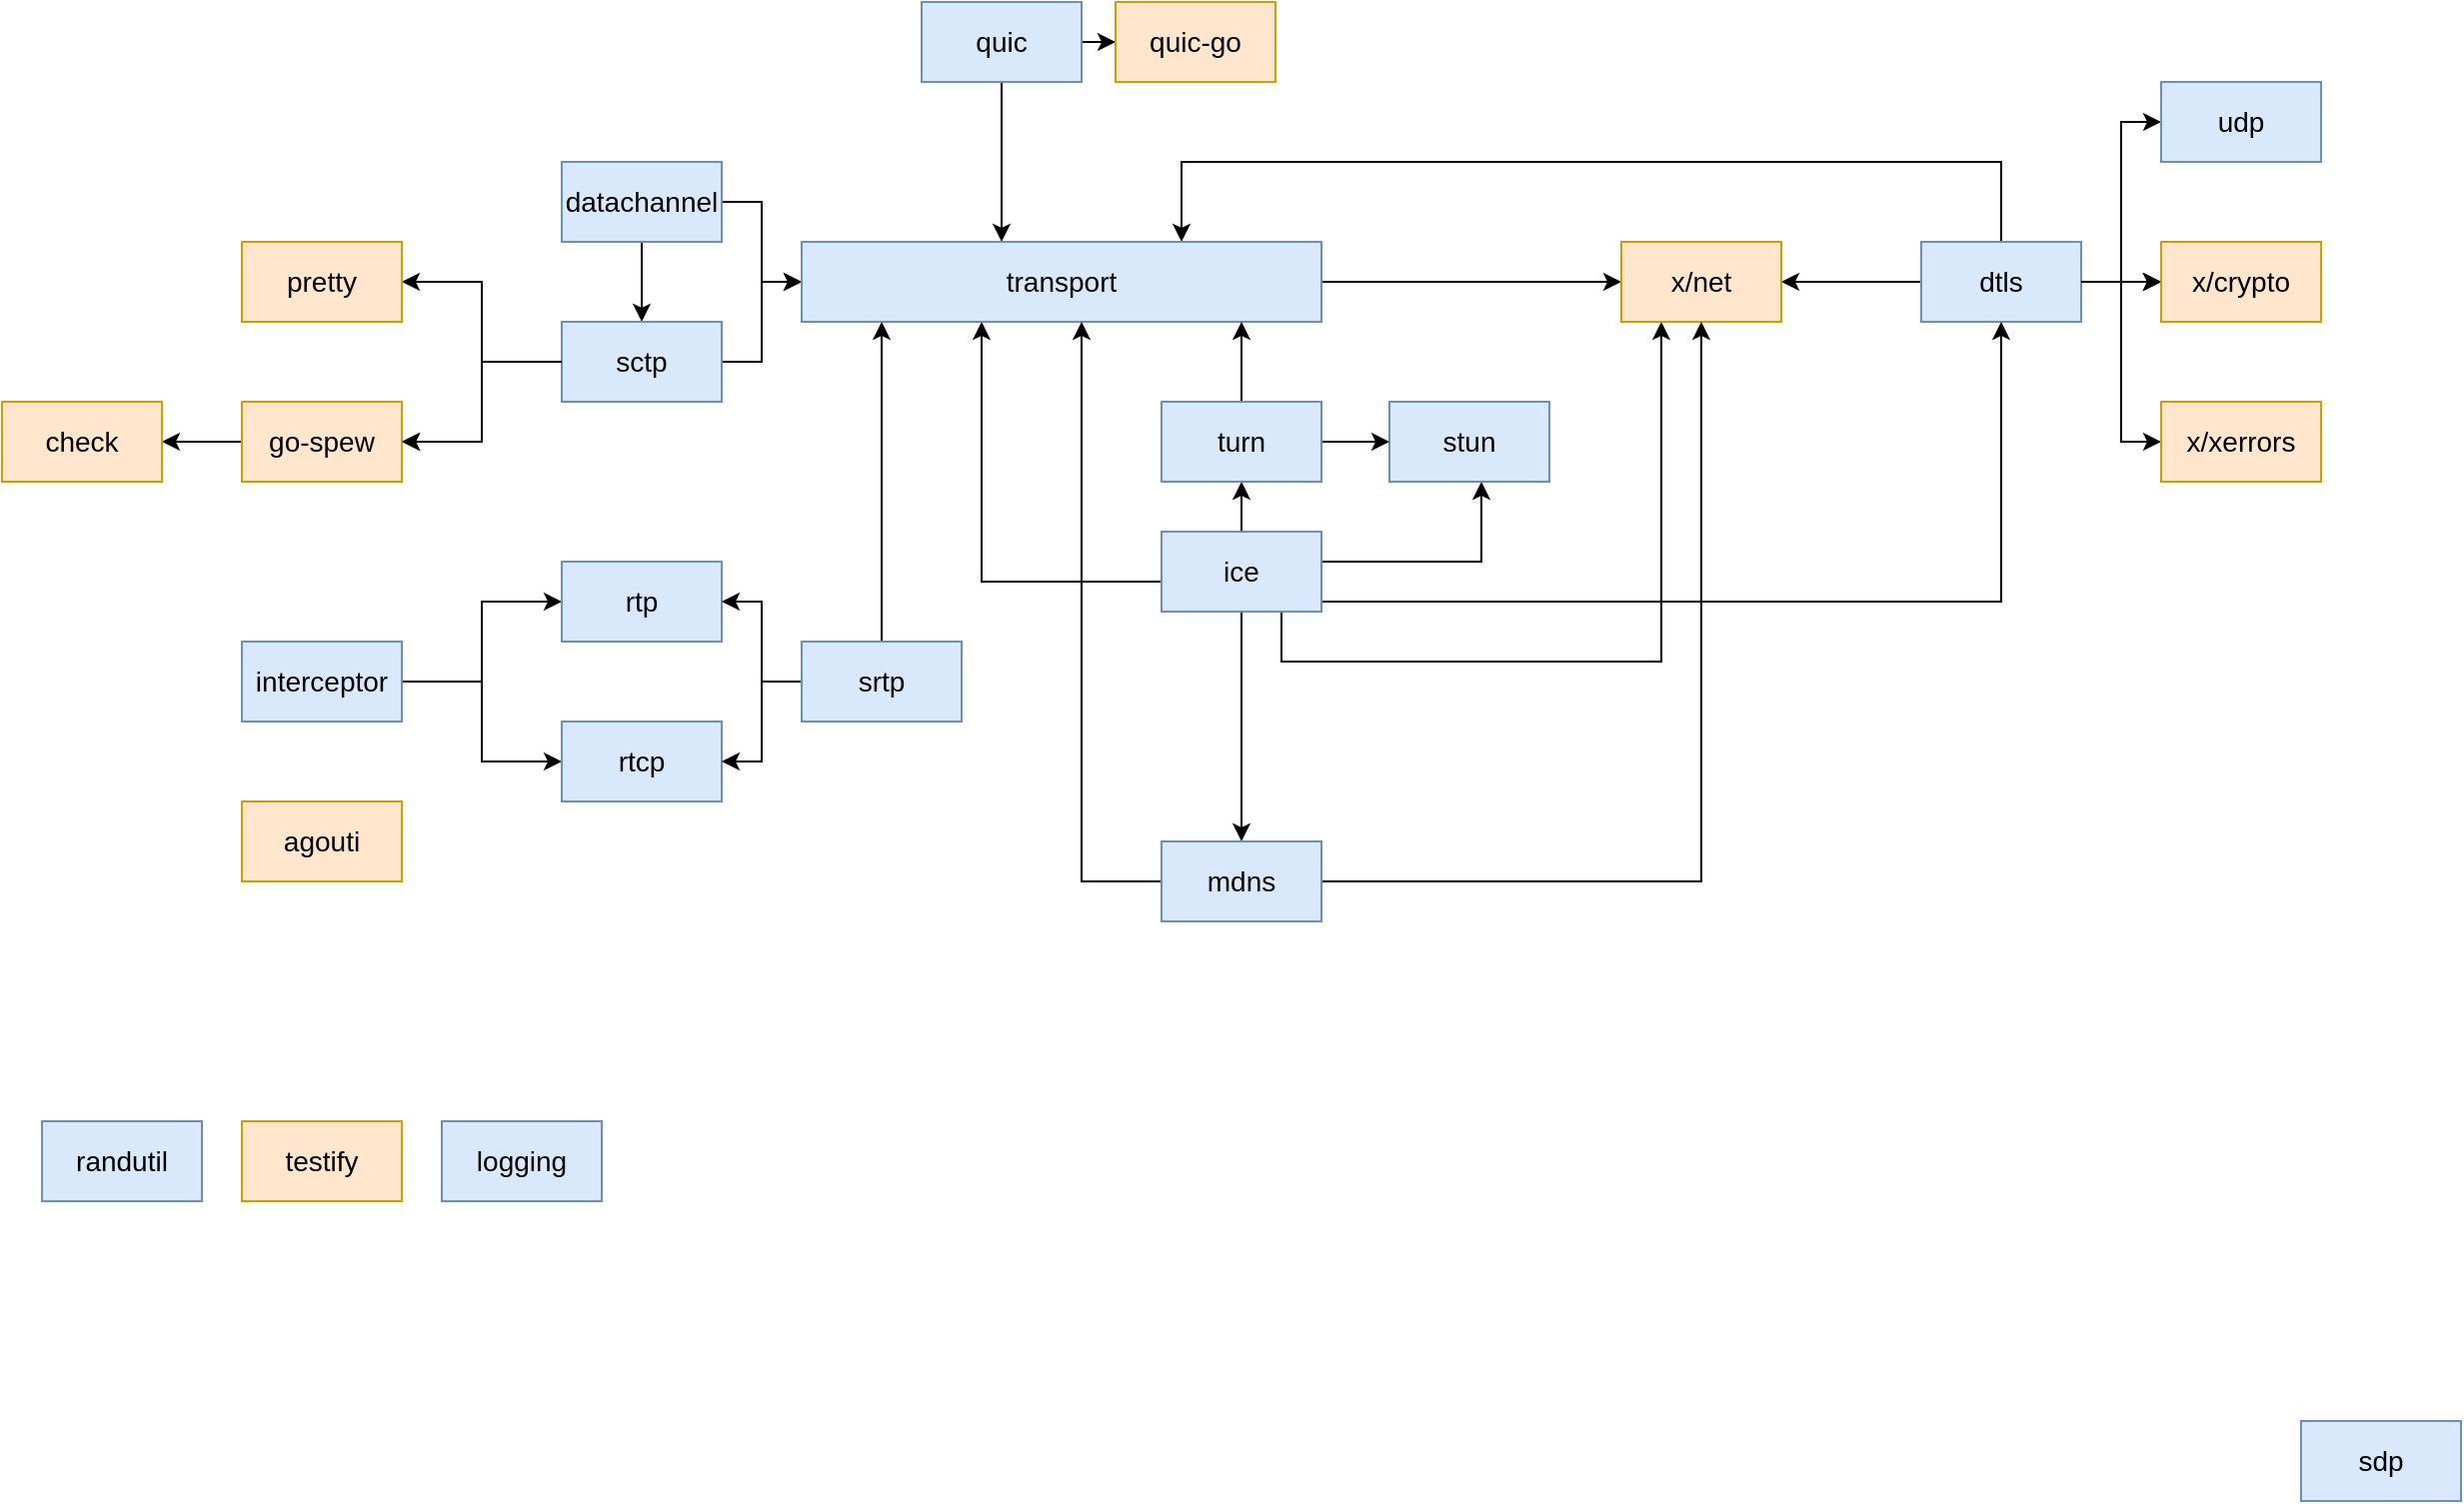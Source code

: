 <mxfile version="13.5.4" type="github">
  <diagram id="Lim0YgTXz2O0rFs0yIkb" name="webrtc">
    <mxGraphModel dx="2317" dy="607" grid="1" gridSize="10" guides="1" tooltips="1" connect="1" arrows="1" fold="1" page="1" pageScale="1" pageWidth="827" pageHeight="1169" math="0" shadow="0">
      <root>
        <mxCell id="0" />
        <mxCell id="1" parent="0" />
        <mxCell id="bV21DThOPWdY1BmrYom6-17" style="edgeStyle=orthogonalEdgeStyle;rounded=0;orthogonalLoop=1;jettySize=auto;html=1;fontSize=14;" edge="1" parent="1" source="bV21DThOPWdY1BmrYom6-1" target="bV21DThOPWdY1BmrYom6-10">
          <mxGeometry relative="1" as="geometry" />
        </mxCell>
        <mxCell id="bV21DThOPWdY1BmrYom6-19" style="edgeStyle=orthogonalEdgeStyle;rounded=0;orthogonalLoop=1;jettySize=auto;html=1;fontSize=14;" edge="1" parent="1" source="bV21DThOPWdY1BmrYom6-1" target="bV21DThOPWdY1BmrYom6-13">
          <mxGeometry relative="1" as="geometry" />
        </mxCell>
        <mxCell id="bV21DThOPWdY1BmrYom6-1" value="datachannel" style="rounded=0;whiteSpace=wrap;html=1;fontSize=14;fillColor=#dae8fc;strokeColor=#6c8ebf;" vertex="1" parent="1">
          <mxGeometry x="-80" y="360" width="80" height="40" as="geometry" />
        </mxCell>
        <mxCell id="bV21DThOPWdY1BmrYom6-58" style="edgeStyle=orthogonalEdgeStyle;rounded=0;orthogonalLoop=1;jettySize=auto;html=1;fontSize=14;" edge="1" parent="1" source="bV21DThOPWdY1BmrYom6-2" target="bV21DThOPWdY1BmrYom6-13">
          <mxGeometry relative="1" as="geometry">
            <Array as="points">
              <mxPoint x="640" y="360" />
              <mxPoint x="230" y="360" />
            </Array>
          </mxGeometry>
        </mxCell>
        <mxCell id="bV21DThOPWdY1BmrYom6-60" style="edgeStyle=orthogonalEdgeStyle;rounded=0;orthogonalLoop=1;jettySize=auto;html=1;fontSize=14;" edge="1" parent="1" source="bV21DThOPWdY1BmrYom6-2" target="bV21DThOPWdY1BmrYom6-59">
          <mxGeometry relative="1" as="geometry">
            <Array as="points">
              <mxPoint x="700" y="420" />
              <mxPoint x="700" y="340" />
            </Array>
          </mxGeometry>
        </mxCell>
        <mxCell id="bV21DThOPWdY1BmrYom6-61" style="edgeStyle=orthogonalEdgeStyle;rounded=0;orthogonalLoop=1;jettySize=auto;html=1;fontSize=14;" edge="1" parent="1" source="bV21DThOPWdY1BmrYom6-2" target="bV21DThOPWdY1BmrYom6-16">
          <mxGeometry relative="1" as="geometry">
            <Array as="points">
              <mxPoint x="560" y="420" />
              <mxPoint x="560" y="420" />
            </Array>
          </mxGeometry>
        </mxCell>
        <mxCell id="bV21DThOPWdY1BmrYom6-64" style="edgeStyle=orthogonalEdgeStyle;rounded=0;orthogonalLoop=1;jettySize=auto;html=1;fontSize=14;" edge="1" parent="1" source="bV21DThOPWdY1BmrYom6-2" target="bV21DThOPWdY1BmrYom6-63">
          <mxGeometry relative="1" as="geometry" />
        </mxCell>
        <mxCell id="bV21DThOPWdY1BmrYom6-83" style="edgeStyle=orthogonalEdgeStyle;rounded=0;orthogonalLoop=1;jettySize=auto;html=1;fontSize=14;" edge="1" parent="1" source="bV21DThOPWdY1BmrYom6-2" target="bV21DThOPWdY1BmrYom6-62">
          <mxGeometry relative="1" as="geometry">
            <Array as="points">
              <mxPoint x="700" y="420" />
              <mxPoint x="700" y="500" />
            </Array>
          </mxGeometry>
        </mxCell>
        <mxCell id="bV21DThOPWdY1BmrYom6-2" value="dtls" style="rounded=0;whiteSpace=wrap;html=1;fontSize=14;fillColor=#dae8fc;strokeColor=#6c8ebf;" vertex="1" parent="1">
          <mxGeometry x="600" y="400" width="80" height="40" as="geometry" />
        </mxCell>
        <mxCell id="bV21DThOPWdY1BmrYom6-36" style="edgeStyle=orthogonalEdgeStyle;rounded=0;orthogonalLoop=1;jettySize=auto;html=1;fontSize=14;" edge="1" parent="1" source="bV21DThOPWdY1BmrYom6-3" target="bV21DThOPWdY1BmrYom6-2">
          <mxGeometry relative="1" as="geometry">
            <Array as="points">
              <mxPoint x="640" y="580" />
            </Array>
          </mxGeometry>
        </mxCell>
        <mxCell id="bV21DThOPWdY1BmrYom6-40" style="edgeStyle=orthogonalEdgeStyle;rounded=0;orthogonalLoop=1;jettySize=auto;html=1;fontSize=14;" edge="1" parent="1" source="bV21DThOPWdY1BmrYom6-3" target="bV21DThOPWdY1BmrYom6-39">
          <mxGeometry relative="1" as="geometry">
            <Array as="points">
              <mxPoint x="260" y="720" />
            </Array>
          </mxGeometry>
        </mxCell>
        <mxCell id="bV21DThOPWdY1BmrYom6-42" style="edgeStyle=orthogonalEdgeStyle;rounded=0;orthogonalLoop=1;jettySize=auto;html=1;fontSize=14;" edge="1" parent="1" source="bV21DThOPWdY1BmrYom6-3" target="bV21DThOPWdY1BmrYom6-41">
          <mxGeometry relative="1" as="geometry">
            <Array as="points">
              <mxPoint x="380" y="560" />
            </Array>
          </mxGeometry>
        </mxCell>
        <mxCell id="bV21DThOPWdY1BmrYom6-43" style="edgeStyle=orthogonalEdgeStyle;rounded=0;orthogonalLoop=1;jettySize=auto;html=1;fontSize=14;" edge="1" parent="1" source="bV21DThOPWdY1BmrYom6-3" target="bV21DThOPWdY1BmrYom6-13">
          <mxGeometry relative="1" as="geometry">
            <Array as="points">
              <mxPoint x="130" y="570" />
            </Array>
          </mxGeometry>
        </mxCell>
        <mxCell id="bV21DThOPWdY1BmrYom6-45" style="edgeStyle=orthogonalEdgeStyle;rounded=0;orthogonalLoop=1;jettySize=auto;html=1;fontSize=14;" edge="1" parent="1" source="bV21DThOPWdY1BmrYom6-3" target="bV21DThOPWdY1BmrYom6-44">
          <mxGeometry relative="1" as="geometry" />
        </mxCell>
        <mxCell id="bV21DThOPWdY1BmrYom6-47" style="edgeStyle=orthogonalEdgeStyle;rounded=0;orthogonalLoop=1;jettySize=auto;html=1;fontSize=14;" edge="1" parent="1" source="bV21DThOPWdY1BmrYom6-3" target="bV21DThOPWdY1BmrYom6-16">
          <mxGeometry relative="1" as="geometry">
            <Array as="points">
              <mxPoint x="280" y="610" />
              <mxPoint x="470" y="610" />
            </Array>
          </mxGeometry>
        </mxCell>
        <mxCell id="bV21DThOPWdY1BmrYom6-3" value="ice" style="rounded=0;whiteSpace=wrap;html=1;fontSize=14;fillColor=#dae8fc;strokeColor=#6c8ebf;" vertex="1" parent="1">
          <mxGeometry x="220" y="545" width="80" height="40" as="geometry" />
        </mxCell>
        <mxCell id="bV21DThOPWdY1BmrYom6-34" style="edgeStyle=orthogonalEdgeStyle;rounded=0;orthogonalLoop=1;jettySize=auto;html=1;fontSize=14;" edge="1" parent="1" source="bV21DThOPWdY1BmrYom6-4" target="bV21DThOPWdY1BmrYom6-9">
          <mxGeometry relative="1" as="geometry">
            <mxPoint x="-240" y="520" as="targetPoint" />
          </mxGeometry>
        </mxCell>
        <mxCell id="bV21DThOPWdY1BmrYom6-35" style="edgeStyle=orthogonalEdgeStyle;rounded=0;orthogonalLoop=1;jettySize=auto;html=1;fontSize=14;" edge="1" parent="1" source="bV21DThOPWdY1BmrYom6-4" target="bV21DThOPWdY1BmrYom6-8">
          <mxGeometry relative="1" as="geometry" />
        </mxCell>
        <mxCell id="bV21DThOPWdY1BmrYom6-4" value="interceptor" style="rounded=0;whiteSpace=wrap;html=1;fontSize=14;fillColor=#dae8fc;strokeColor=#6c8ebf;" vertex="1" parent="1">
          <mxGeometry x="-240" y="600" width="80" height="40" as="geometry" />
        </mxCell>
        <mxCell id="bV21DThOPWdY1BmrYom6-5" value="logging" style="rounded=0;whiteSpace=wrap;html=1;fontSize=14;fillColor=#dae8fc;strokeColor=#6c8ebf;" vertex="1" parent="1">
          <mxGeometry x="-140" y="840" width="80" height="40" as="geometry" />
        </mxCell>
        <mxCell id="bV21DThOPWdY1BmrYom6-69" style="edgeStyle=orthogonalEdgeStyle;rounded=0;orthogonalLoop=1;jettySize=auto;html=1;fontSize=14;" edge="1" parent="1" source="bV21DThOPWdY1BmrYom6-6" target="bV21DThOPWdY1BmrYom6-13">
          <mxGeometry relative="1" as="geometry">
            <Array as="points">
              <mxPoint x="140" y="380" />
              <mxPoint x="140" y="380" />
            </Array>
          </mxGeometry>
        </mxCell>
        <mxCell id="bV21DThOPWdY1BmrYom6-72" style="edgeStyle=orthogonalEdgeStyle;rounded=0;orthogonalLoop=1;jettySize=auto;html=1;fontSize=14;" edge="1" parent="1" source="bV21DThOPWdY1BmrYom6-6" target="bV21DThOPWdY1BmrYom6-71">
          <mxGeometry relative="1" as="geometry" />
        </mxCell>
        <mxCell id="bV21DThOPWdY1BmrYom6-6" value="quic" style="rounded=0;whiteSpace=wrap;html=1;fontSize=14;fillColor=#dae8fc;strokeColor=#6c8ebf;" vertex="1" parent="1">
          <mxGeometry x="100" y="280" width="80" height="40" as="geometry" />
        </mxCell>
        <mxCell id="bV21DThOPWdY1BmrYom6-7" value="randutil" style="rounded=0;whiteSpace=wrap;html=1;fontSize=14;fillColor=#dae8fc;strokeColor=#6c8ebf;" vertex="1" parent="1">
          <mxGeometry x="-340" y="840" width="80" height="40" as="geometry" />
        </mxCell>
        <mxCell id="bV21DThOPWdY1BmrYom6-8" value="rtcp" style="rounded=0;whiteSpace=wrap;html=1;fontSize=14;fillColor=#dae8fc;strokeColor=#6c8ebf;" vertex="1" parent="1">
          <mxGeometry x="-80" y="640" width="80" height="40" as="geometry" />
        </mxCell>
        <mxCell id="bV21DThOPWdY1BmrYom6-9" value="rtp" style="rounded=0;whiteSpace=wrap;html=1;fontSize=14;fillColor=#dae8fc;strokeColor=#6c8ebf;" vertex="1" parent="1">
          <mxGeometry x="-80" y="560" width="80" height="40" as="geometry" />
        </mxCell>
        <mxCell id="bV21DThOPWdY1BmrYom6-23" style="edgeStyle=orthogonalEdgeStyle;rounded=0;orthogonalLoop=1;jettySize=auto;html=1;fontSize=14;" edge="1" parent="1" source="bV21DThOPWdY1BmrYom6-10" target="bV21DThOPWdY1BmrYom6-13">
          <mxGeometry relative="1" as="geometry" />
        </mxCell>
        <mxCell id="bV21DThOPWdY1BmrYom6-27" style="edgeStyle=orthogonalEdgeStyle;rounded=0;orthogonalLoop=1;jettySize=auto;html=1;fontSize=14;" edge="1" parent="1" source="bV21DThOPWdY1BmrYom6-10" target="bV21DThOPWdY1BmrYom6-25">
          <mxGeometry relative="1" as="geometry" />
        </mxCell>
        <mxCell id="bV21DThOPWdY1BmrYom6-28" style="edgeStyle=orthogonalEdgeStyle;rounded=0;orthogonalLoop=1;jettySize=auto;html=1;fontSize=14;" edge="1" parent="1" source="bV21DThOPWdY1BmrYom6-10" target="bV21DThOPWdY1BmrYom6-26">
          <mxGeometry relative="1" as="geometry" />
        </mxCell>
        <mxCell id="bV21DThOPWdY1BmrYom6-30" style="edgeStyle=orthogonalEdgeStyle;rounded=0;orthogonalLoop=1;jettySize=auto;html=1;fontSize=14;" edge="1" parent="1" source="bV21DThOPWdY1BmrYom6-25" target="bV21DThOPWdY1BmrYom6-29">
          <mxGeometry relative="1" as="geometry" />
        </mxCell>
        <mxCell id="bV21DThOPWdY1BmrYom6-10" value="sctp" style="rounded=0;whiteSpace=wrap;html=1;fontSize=14;fillColor=#dae8fc;strokeColor=#6c8ebf;" vertex="1" parent="1">
          <mxGeometry x="-80" y="440" width="80" height="40" as="geometry" />
        </mxCell>
        <mxCell id="bV21DThOPWdY1BmrYom6-11" value="sdp" style="rounded=0;whiteSpace=wrap;html=1;fontSize=14;fillColor=#dae8fc;strokeColor=#6c8ebf;" vertex="1" parent="1">
          <mxGeometry x="790" y="990" width="80" height="40" as="geometry" />
        </mxCell>
        <mxCell id="bV21DThOPWdY1BmrYom6-77" style="edgeStyle=orthogonalEdgeStyle;rounded=0;orthogonalLoop=1;jettySize=auto;html=1;fontSize=14;" edge="1" parent="1" source="bV21DThOPWdY1BmrYom6-12" target="bV21DThOPWdY1BmrYom6-13">
          <mxGeometry relative="1" as="geometry">
            <Array as="points">
              <mxPoint x="80" y="480" />
              <mxPoint x="80" y="480" />
            </Array>
          </mxGeometry>
        </mxCell>
        <mxCell id="bV21DThOPWdY1BmrYom6-78" style="edgeStyle=orthogonalEdgeStyle;rounded=0;orthogonalLoop=1;jettySize=auto;html=1;fontSize=14;" edge="1" parent="1" source="bV21DThOPWdY1BmrYom6-12" target="bV21DThOPWdY1BmrYom6-9">
          <mxGeometry relative="1" as="geometry" />
        </mxCell>
        <mxCell id="bV21DThOPWdY1BmrYom6-79" style="edgeStyle=orthogonalEdgeStyle;rounded=0;orthogonalLoop=1;jettySize=auto;html=1;fontSize=14;" edge="1" parent="1" source="bV21DThOPWdY1BmrYom6-12" target="bV21DThOPWdY1BmrYom6-8">
          <mxGeometry relative="1" as="geometry" />
        </mxCell>
        <mxCell id="bV21DThOPWdY1BmrYom6-12" value="srtp" style="rounded=0;whiteSpace=wrap;html=1;fontSize=14;fillColor=#dae8fc;strokeColor=#6c8ebf;" vertex="1" parent="1">
          <mxGeometry x="40" y="600" width="80" height="40" as="geometry" />
        </mxCell>
        <mxCell id="bV21DThOPWdY1BmrYom6-33" style="edgeStyle=orthogonalEdgeStyle;rounded=0;orthogonalLoop=1;jettySize=auto;html=1;fontSize=14;" edge="1" parent="1" source="bV21DThOPWdY1BmrYom6-13" target="bV21DThOPWdY1BmrYom6-16">
          <mxGeometry relative="1" as="geometry" />
        </mxCell>
        <mxCell id="bV21DThOPWdY1BmrYom6-13" value="transport" style="rounded=0;whiteSpace=wrap;html=1;fontSize=14;fillColor=#dae8fc;strokeColor=#6c8ebf;" vertex="1" parent="1">
          <mxGeometry x="40" y="400" width="260" height="40" as="geometry" />
        </mxCell>
        <mxCell id="bV21DThOPWdY1BmrYom6-14" value="agouti" style="rounded=0;whiteSpace=wrap;html=1;fontSize=14;fillColor=#ffe6cc;strokeColor=#d79b00;" vertex="1" parent="1">
          <mxGeometry x="-240" y="680" width="80" height="40" as="geometry" />
        </mxCell>
        <mxCell id="bV21DThOPWdY1BmrYom6-15" value="testify" style="rounded=0;whiteSpace=wrap;html=1;fontSize=14;fillColor=#ffe6cc;strokeColor=#d79b00;" vertex="1" parent="1">
          <mxGeometry x="-240" y="840" width="80" height="40" as="geometry" />
        </mxCell>
        <mxCell id="bV21DThOPWdY1BmrYom6-16" value="x/net" style="rounded=0;whiteSpace=wrap;html=1;fontSize=14;fillColor=#ffe6cc;strokeColor=#d79b00;" vertex="1" parent="1">
          <mxGeometry x="450" y="400" width="80" height="40" as="geometry" />
        </mxCell>
        <mxCell id="bV21DThOPWdY1BmrYom6-26" value="pretty" style="rounded=0;whiteSpace=wrap;html=1;fontSize=14;fillColor=#ffe6cc;strokeColor=#d79b00;" vertex="1" parent="1">
          <mxGeometry x="-240" y="400" width="80" height="40" as="geometry" />
        </mxCell>
        <mxCell id="bV21DThOPWdY1BmrYom6-29" value="check" style="rounded=0;whiteSpace=wrap;html=1;fontSize=14;fillColor=#ffe6cc;strokeColor=#d79b00;" vertex="1" parent="1">
          <mxGeometry x="-360" y="480" width="80" height="40" as="geometry" />
        </mxCell>
        <mxCell id="bV21DThOPWdY1BmrYom6-49" style="edgeStyle=orthogonalEdgeStyle;rounded=0;orthogonalLoop=1;jettySize=auto;html=1;fontSize=14;" edge="1" parent="1" source="bV21DThOPWdY1BmrYom6-39" target="bV21DThOPWdY1BmrYom6-13">
          <mxGeometry relative="1" as="geometry">
            <Array as="points">
              <mxPoint x="180" y="720" />
            </Array>
          </mxGeometry>
        </mxCell>
        <mxCell id="bV21DThOPWdY1BmrYom6-50" style="edgeStyle=orthogonalEdgeStyle;rounded=0;orthogonalLoop=1;jettySize=auto;html=1;fontSize=14;" edge="1" parent="1" source="bV21DThOPWdY1BmrYom6-39" target="bV21DThOPWdY1BmrYom6-16">
          <mxGeometry relative="1" as="geometry" />
        </mxCell>
        <mxCell id="bV21DThOPWdY1BmrYom6-39" value="mdns" style="rounded=0;whiteSpace=wrap;html=1;fontSize=14;fillColor=#dae8fc;strokeColor=#6c8ebf;" vertex="1" parent="1">
          <mxGeometry x="220" y="700" width="80" height="40" as="geometry" />
        </mxCell>
        <mxCell id="bV21DThOPWdY1BmrYom6-41" value="stun" style="rounded=0;whiteSpace=wrap;html=1;fontSize=14;fillColor=#dae8fc;strokeColor=#6c8ebf;" vertex="1" parent="1">
          <mxGeometry x="334" y="480" width="80" height="40" as="geometry" />
        </mxCell>
        <mxCell id="bV21DThOPWdY1BmrYom6-54" style="edgeStyle=orthogonalEdgeStyle;rounded=0;orthogonalLoop=1;jettySize=auto;html=1;fontSize=14;" edge="1" parent="1" source="bV21DThOPWdY1BmrYom6-44" target="bV21DThOPWdY1BmrYom6-41">
          <mxGeometry relative="1" as="geometry" />
        </mxCell>
        <mxCell id="bV21DThOPWdY1BmrYom6-55" style="edgeStyle=orthogonalEdgeStyle;rounded=0;orthogonalLoop=1;jettySize=auto;html=1;fontSize=14;" edge="1" parent="1" source="bV21DThOPWdY1BmrYom6-44" target="bV21DThOPWdY1BmrYom6-13">
          <mxGeometry relative="1" as="geometry">
            <Array as="points">
              <mxPoint x="260" y="460" />
              <mxPoint x="260" y="460" />
            </Array>
          </mxGeometry>
        </mxCell>
        <mxCell id="bV21DThOPWdY1BmrYom6-44" value="turn" style="rounded=0;whiteSpace=wrap;html=1;fontSize=14;fillColor=#dae8fc;strokeColor=#6c8ebf;" vertex="1" parent="1">
          <mxGeometry x="220" y="480" width="80" height="40" as="geometry" />
        </mxCell>
        <mxCell id="bV21DThOPWdY1BmrYom6-59" value="udp" style="rounded=0;whiteSpace=wrap;html=1;fontSize=14;fillColor=#dae8fc;strokeColor=#6c8ebf;" vertex="1" parent="1">
          <mxGeometry x="720" y="320" width="80" height="40" as="geometry" />
        </mxCell>
        <mxCell id="bV21DThOPWdY1BmrYom6-62" value="x/xerrors" style="rounded=0;whiteSpace=wrap;html=1;fontSize=14;fillColor=#ffe6cc;strokeColor=#d79b00;" vertex="1" parent="1">
          <mxGeometry x="720" y="480" width="80" height="40" as="geometry" />
        </mxCell>
        <mxCell id="bV21DThOPWdY1BmrYom6-71" value="quic-go" style="rounded=0;whiteSpace=wrap;html=1;fontSize=14;fillColor=#ffe6cc;strokeColor=#d79b00;" vertex="1" parent="1">
          <mxGeometry x="197" y="280" width="80" height="40" as="geometry" />
        </mxCell>
        <mxCell id="bV21DThOPWdY1BmrYom6-25" value="go-spew" style="rounded=0;whiteSpace=wrap;html=1;fontSize=14;fillColor=#ffe6cc;strokeColor=#d79b00;" vertex="1" parent="1">
          <mxGeometry x="-240" y="480" width="80" height="40" as="geometry" />
        </mxCell>
        <mxCell id="bV21DThOPWdY1BmrYom6-75" style="edgeStyle=orthogonalEdgeStyle;rounded=0;orthogonalLoop=1;jettySize=auto;html=1;fontSize=14;" edge="1" parent="1" source="bV21DThOPWdY1BmrYom6-10" target="bV21DThOPWdY1BmrYom6-25">
          <mxGeometry relative="1" as="geometry">
            <mxPoint x="-80" y="460" as="sourcePoint" />
            <mxPoint x="-200" y="520" as="targetPoint" />
          </mxGeometry>
        </mxCell>
        <mxCell id="bV21DThOPWdY1BmrYom6-81" style="edgeStyle=orthogonalEdgeStyle;rounded=0;orthogonalLoop=1;jettySize=auto;html=1;fontSize=14;" edge="1" parent="1" source="bV21DThOPWdY1BmrYom6-2" target="bV21DThOPWdY1BmrYom6-63">
          <mxGeometry relative="1" as="geometry">
            <mxPoint x="760" y="360" as="sourcePoint" />
            <mxPoint x="840" y="430" as="targetPoint" />
          </mxGeometry>
        </mxCell>
        <mxCell id="bV21DThOPWdY1BmrYom6-63" value="x/crypto" style="rounded=0;whiteSpace=wrap;html=1;fontSize=14;fillColor=#ffe6cc;strokeColor=#d79b00;" vertex="1" parent="1">
          <mxGeometry x="720" y="400" width="80" height="40" as="geometry" />
        </mxCell>
        <mxCell id="bV21DThOPWdY1BmrYom6-82" style="edgeStyle=orthogonalEdgeStyle;rounded=0;orthogonalLoop=1;jettySize=auto;html=1;fontSize=14;" edge="1" parent="1" source="bV21DThOPWdY1BmrYom6-2" target="bV21DThOPWdY1BmrYom6-63">
          <mxGeometry relative="1" as="geometry">
            <mxPoint x="680" y="420" as="sourcePoint" />
            <mxPoint x="780" y="360" as="targetPoint" />
            <Array as="points" />
          </mxGeometry>
        </mxCell>
      </root>
    </mxGraphModel>
  </diagram>
</mxfile>
